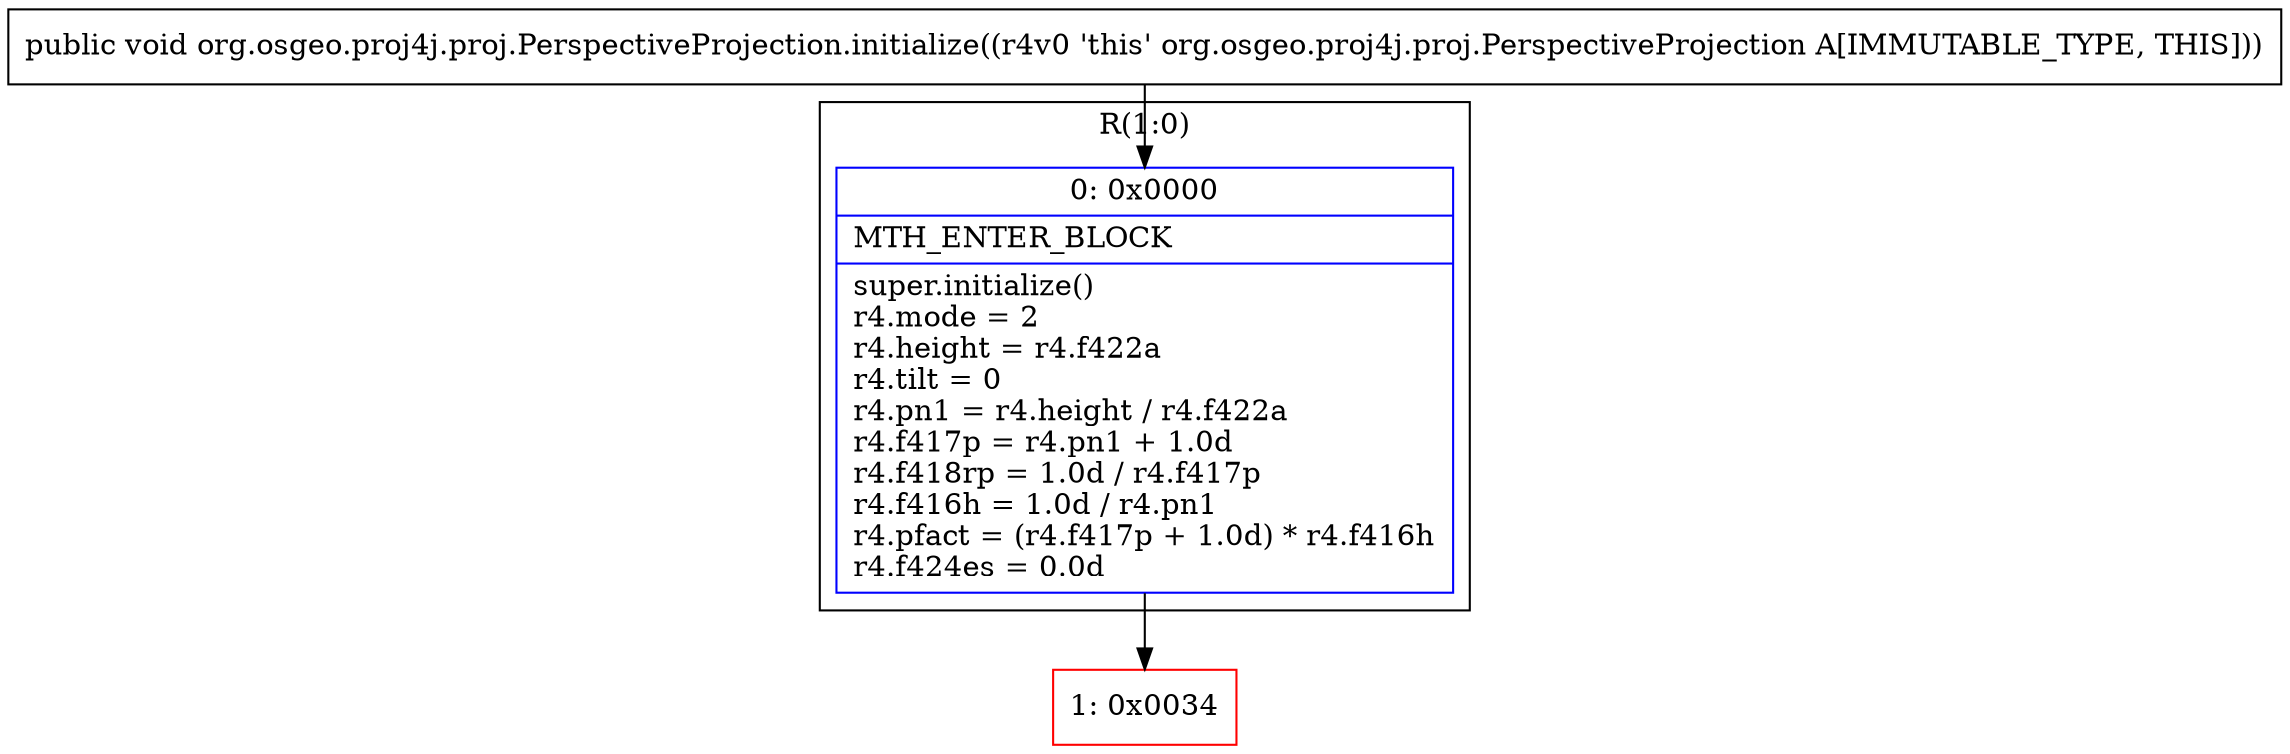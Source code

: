 digraph "CFG fororg.osgeo.proj4j.proj.PerspectiveProjection.initialize()V" {
subgraph cluster_Region_80068466 {
label = "R(1:0)";
node [shape=record,color=blue];
Node_0 [shape=record,label="{0\:\ 0x0000|MTH_ENTER_BLOCK\l|super.initialize()\lr4.mode = 2\lr4.height = r4.f422a\lr4.tilt = 0\lr4.pn1 = r4.height \/ r4.f422a\lr4.f417p = r4.pn1 + 1.0d\lr4.f418rp = 1.0d \/ r4.f417p\lr4.f416h = 1.0d \/ r4.pn1\lr4.pfact = (r4.f417p + 1.0d) * r4.f416h\lr4.f424es = 0.0d\l}"];
}
Node_1 [shape=record,color=red,label="{1\:\ 0x0034}"];
MethodNode[shape=record,label="{public void org.osgeo.proj4j.proj.PerspectiveProjection.initialize((r4v0 'this' org.osgeo.proj4j.proj.PerspectiveProjection A[IMMUTABLE_TYPE, THIS])) }"];
MethodNode -> Node_0;
Node_0 -> Node_1;
}

